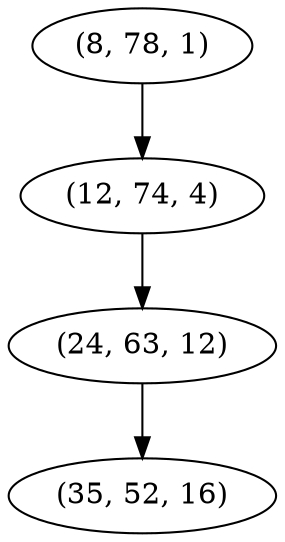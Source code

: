 digraph tree {
    "(8, 78, 1)";
    "(12, 74, 4)";
    "(24, 63, 12)";
    "(35, 52, 16)";
    "(8, 78, 1)" -> "(12, 74, 4)";
    "(12, 74, 4)" -> "(24, 63, 12)";
    "(24, 63, 12)" -> "(35, 52, 16)";
}
